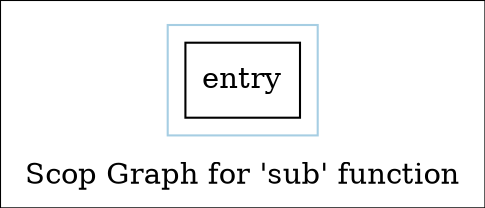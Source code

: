 digraph "Scop Graph for 'sub' function" {
	label="Scop Graph for 'sub' function";

	Node0x14fbce0 [shape=record,label="{entry}"];
	colorscheme = "paired12"
        subgraph cluster_0x14cfff0 {
          label = "";
          style = solid;
          color = 1
          Node0x14fbce0;
        }
}
